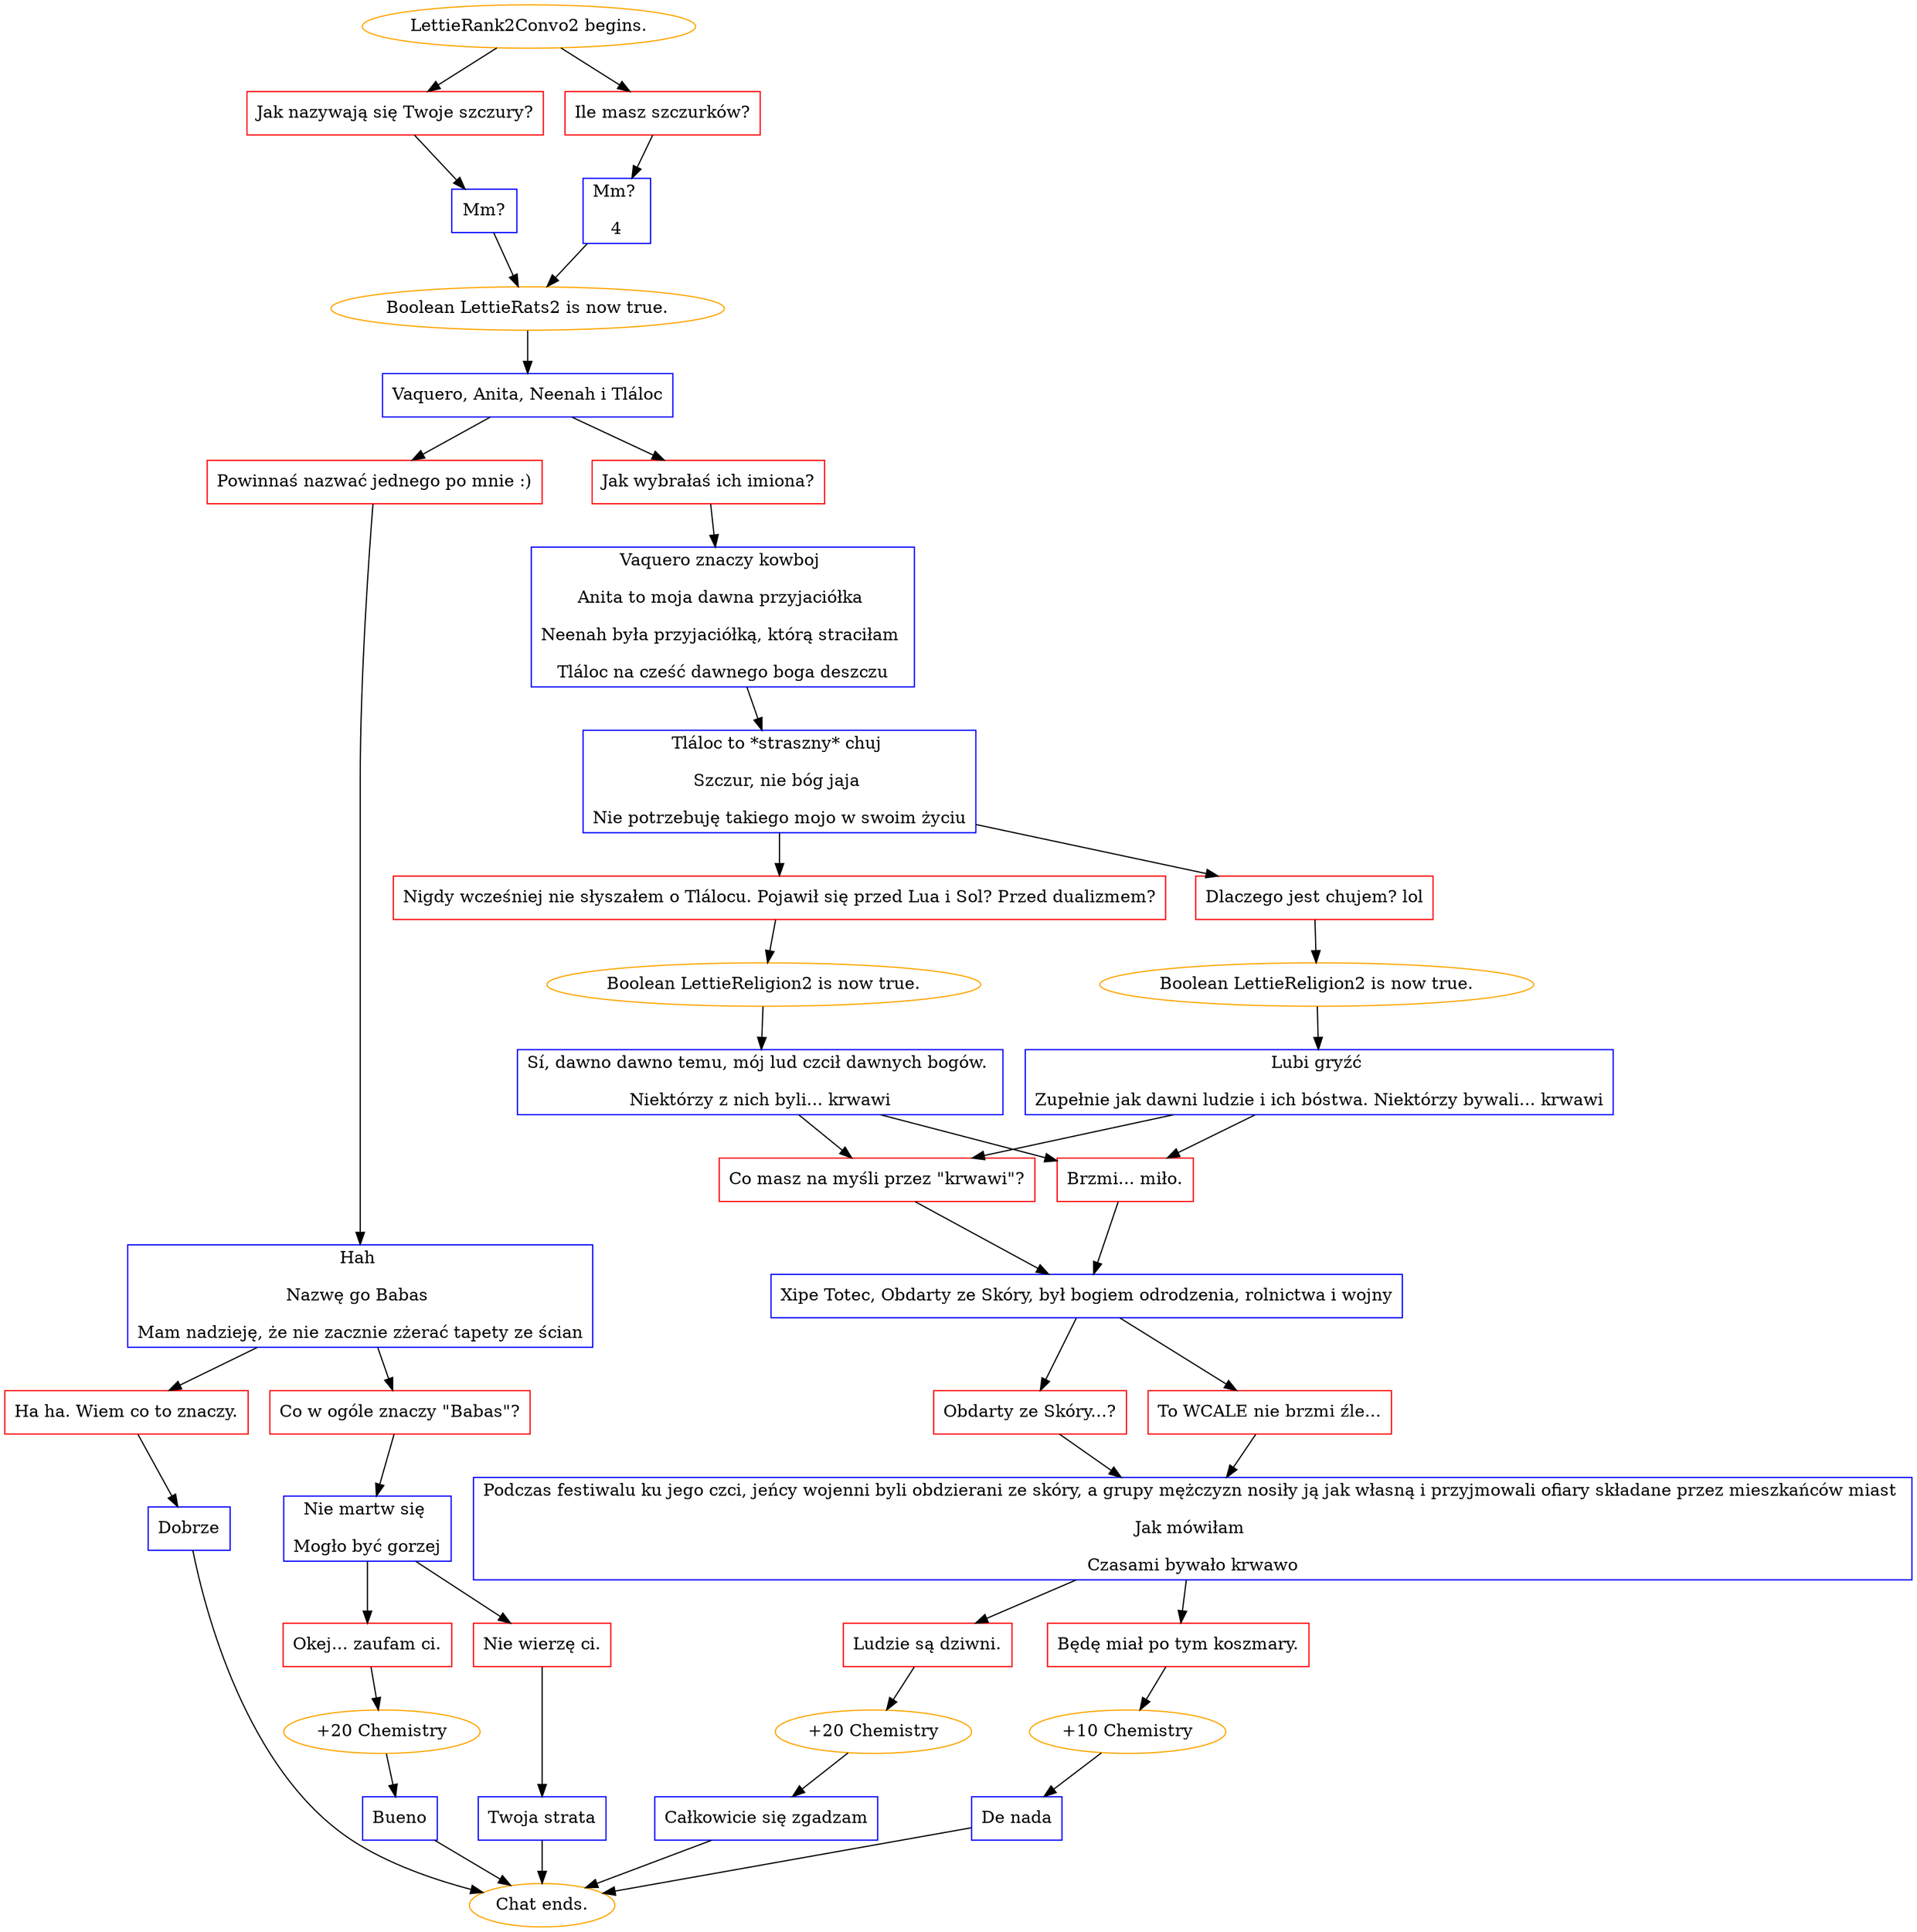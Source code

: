 digraph {
	"LettieRank2Convo2 begins." [color=orange];
		"LettieRank2Convo2 begins." -> j4208769448;
		"LettieRank2Convo2 begins." -> j4263522526;
	j4208769448 [label="Jak nazywają się Twoje szczury?",shape=box,color=red];
		j4208769448 -> j2647476966;
	j4263522526 [label="Ile masz szczurków?",shape=box,color=red];
		j4263522526 -> j906177913;
	j2647476966 [label="Mm?",shape=box,color=blue];
		j2647476966 -> j3350291794;
	j906177913 [label="Mm? 
4",shape=box,color=blue];
		j906177913 -> j3350291794;
	j3350291794 [label="Boolean LettieRats2 is now true.",color=orange];
		j3350291794 -> j3749858935;
	j3749858935 [label="Vaquero, Anita, Neenah i Tláloc",shape=box,color=blue];
		j3749858935 -> j2075725908;
		j3749858935 -> j3281176767;
	j2075725908 [label="Jak wybrałaś ich imiona?",shape=box,color=red];
		j2075725908 -> j3118718568;
	j3281176767 [label="Powinnaś nazwać jednego po mnie :)",shape=box,color=red];
		j3281176767 -> j320564991;
	j3118718568 [label="Vaquero znaczy kowboj 
Anita to moja dawna przyjaciółka 
Neenah była przyjaciółką, którą straciłam 
Tláloc na cześć dawnego boga deszczu",shape=box,color=blue];
		j3118718568 -> j3092670737;
	j320564991 [label="Hah 
Nazwę go Babas 
Mam nadzieję, że nie zacznie zżerać tapety ze ścian",shape=box,color=blue];
		j320564991 -> j3778284635;
		j320564991 -> j3232158357;
	j3092670737 [label="Tláloc to *straszny* chuj 
Szczur, nie bóg jaja 
Nie potrzebuję takiego mojo w swoim życiu",shape=box,color=blue];
		j3092670737 -> j1905813311;
		j3092670737 -> j565648712;
	j3778284635 [label="Co w ogóle znaczy \"Babas\"?",shape=box,color=red];
		j3778284635 -> j1175897572;
	j3232158357 [label="Ha ha. Wiem co to znaczy.",shape=box,color=red];
		j3232158357 -> j4156508971;
	j1905813311 [label="Nigdy wcześniej nie słyszałem o Tlálocu. Pojawił się przed Lua i Sol? Przed dualizmem?",shape=box,color=red];
		j1905813311 -> j3704217473;
	j565648712 [label="Dlaczego jest chujem? lol",shape=box,color=red];
		j565648712 -> j2148923603;
	j1175897572 [label="Nie martw się 
Mogło być gorzej",shape=box,color=blue];
		j1175897572 -> j3446743300;
		j1175897572 -> j3905819510;
	j4156508971 [label="Dobrze",shape=box,color=blue];
		j4156508971 -> "Chat ends.";
	j3704217473 [label="Boolean LettieReligion2 is now true.",color=orange];
		j3704217473 -> j639929439;
	j2148923603 [label="Boolean LettieReligion2 is now true.",color=orange];
		j2148923603 -> j3613240264;
	j3446743300 [label="Okej... zaufam ci.",shape=box,color=red];
		j3446743300 -> j1542753201;
	j3905819510 [label="Nie wierzę ci.",shape=box,color=red];
		j3905819510 -> j3103746340;
	"Chat ends." [color=orange];
	j639929439 [label="Sí, dawno dawno temu, mój lud czcił dawnych bogów. 
Niektórzy z nich byli... krwawi",shape=box,color=blue];
		j639929439 -> j2707387843;
		j639929439 -> j12750680;
	j3613240264 [label="Lubi gryźć 
Zupełnie jak dawni ludzie i ich bóstwa. Niektórzy bywali... krwawi",shape=box,color=blue];
		j3613240264 -> j12750680;
		j3613240264 -> j2707387843;
	j1542753201 [label="+20 Chemistry",color=orange];
		j1542753201 -> j3748645904;
	j3103746340 [label="Twoja strata",shape=box,color=blue];
		j3103746340 -> "Chat ends.";
	j2707387843 [label="Co masz na myśli przez \"krwawi\"?",shape=box,color=red];
		j2707387843 -> j3493072316;
	j12750680 [label="Brzmi... miło.",shape=box,color=red];
		j12750680 -> j3493072316;
	j3748645904 [label="Bueno",shape=box,color=blue];
		j3748645904 -> "Chat ends.";
	j3493072316 [label="Xipe Totec, Obdarty ze Skóry, był bogiem odrodzenia, rolnictwa i wojny",shape=box,color=blue];
		j3493072316 -> j225595270;
		j3493072316 -> j2181005036;
	j225595270 [label="Obdarty ze Skóry...?",shape=box,color=red];
		j225595270 -> j3916695538;
	j2181005036 [label="To WCALE nie brzmi źle...",shape=box,color=red];
		j2181005036 -> j3916695538;
	j3916695538 [label="Podczas festiwalu ku jego czci, jeńcy wojenni byli obdzierani ze skóry, a grupy mężczyzn nosiły ją jak własną i przyjmowali ofiary składane przez mieszkańców miast 
Jak mówiłam 
Czasami bywało krwawo",shape=box,color=blue];
		j3916695538 -> j272035337;
		j3916695538 -> j2127233575;
	j272035337 [label="Będę miał po tym koszmary.",shape=box,color=red];
		j272035337 -> j1783358073;
	j2127233575 [label="Ludzie są dziwni.",shape=box,color=red];
		j2127233575 -> j1053493757;
	j1783358073 [label="+10 Chemistry",color=orange];
		j1783358073 -> j2744980338;
	j1053493757 [label="+20 Chemistry",color=orange];
		j1053493757 -> j153254369;
	j2744980338 [label="De nada",shape=box,color=blue];
		j2744980338 -> "Chat ends.";
	j153254369 [label="Całkowicie się zgadzam",shape=box,color=blue];
		j153254369 -> "Chat ends.";
}
